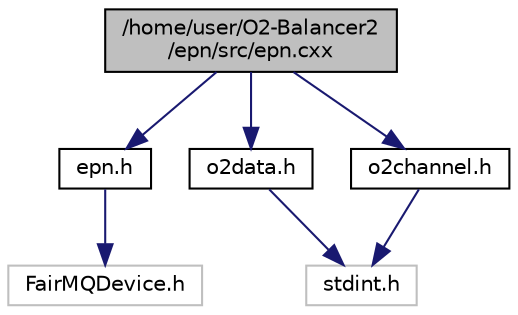 digraph "/home/user/O2-Balancer2/epn/src/epn.cxx"
{
  edge [fontname="Helvetica",fontsize="10",labelfontname="Helvetica",labelfontsize="10"];
  node [fontname="Helvetica",fontsize="10",shape=record];
  Node0 [label="/home/user/O2-Balancer2\l/epn/src/epn.cxx",height=0.2,width=0.4,color="black", fillcolor="grey75", style="filled", fontcolor="black"];
  Node0 -> Node1 [color="midnightblue",fontsize="10",style="solid",fontname="Helvetica"];
  Node1 [label="epn.h",height=0.2,width=0.4,color="black", fillcolor="white", style="filled",URL="$epn_8h.html"];
  Node1 -> Node2 [color="midnightblue",fontsize="10",style="solid",fontname="Helvetica"];
  Node2 [label="FairMQDevice.h",height=0.2,width=0.4,color="grey75", fillcolor="white", style="filled"];
  Node0 -> Node3 [color="midnightblue",fontsize="10",style="solid",fontname="Helvetica"];
  Node3 [label="o2data.h",height=0.2,width=0.4,color="black", fillcolor="white", style="filled",URL="$o2data_8h.html"];
  Node3 -> Node4 [color="midnightblue",fontsize="10",style="solid",fontname="Helvetica"];
  Node4 [label="stdint.h",height=0.2,width=0.4,color="grey75", fillcolor="white", style="filled"];
  Node0 -> Node5 [color="midnightblue",fontsize="10",style="solid",fontname="Helvetica"];
  Node5 [label="o2channel.h",height=0.2,width=0.4,color="black", fillcolor="white", style="filled",URL="$o2channel_8h.html"];
  Node5 -> Node4 [color="midnightblue",fontsize="10",style="solid",fontname="Helvetica"];
}
